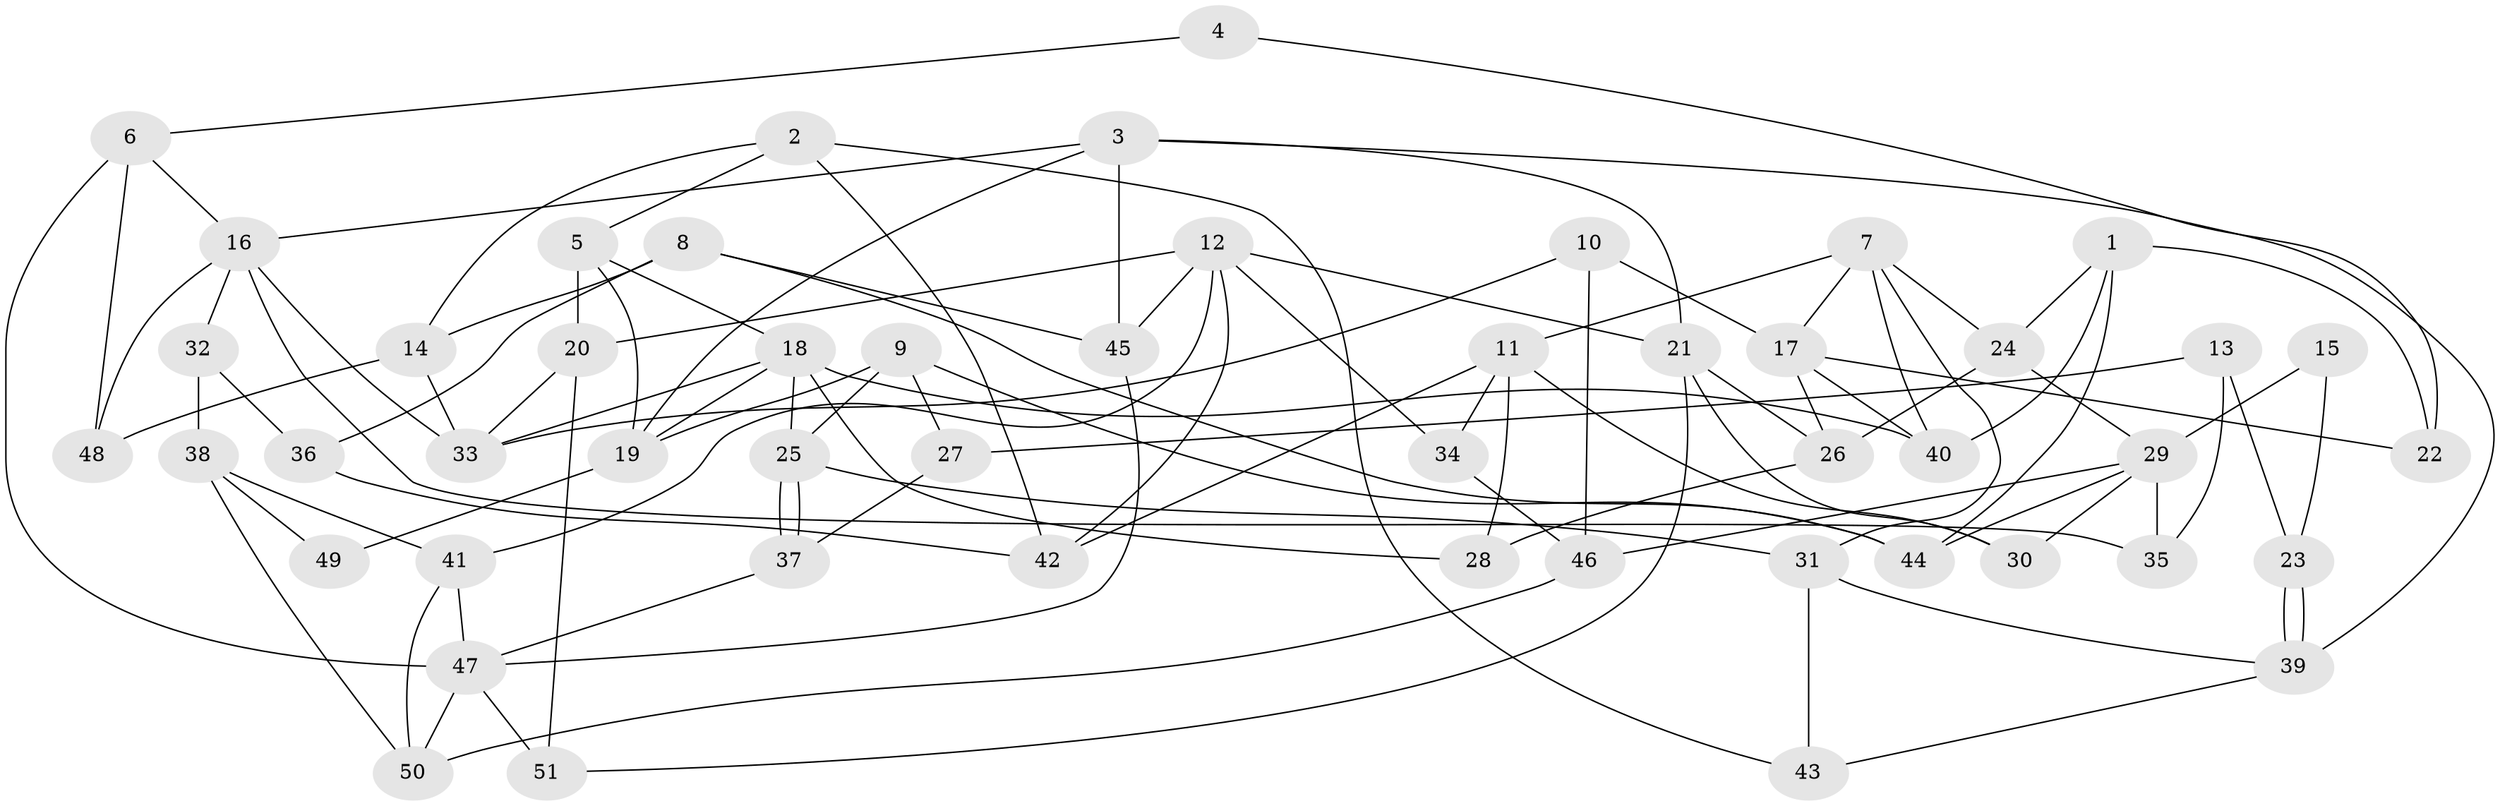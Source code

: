 // Generated by graph-tools (version 1.1) at 2025/51/03/09/25 04:51:50]
// undirected, 51 vertices, 102 edges
graph export_dot {
graph [start="1"]
  node [color=gray90,style=filled];
  1;
  2;
  3;
  4;
  5;
  6;
  7;
  8;
  9;
  10;
  11;
  12;
  13;
  14;
  15;
  16;
  17;
  18;
  19;
  20;
  21;
  22;
  23;
  24;
  25;
  26;
  27;
  28;
  29;
  30;
  31;
  32;
  33;
  34;
  35;
  36;
  37;
  38;
  39;
  40;
  41;
  42;
  43;
  44;
  45;
  46;
  47;
  48;
  49;
  50;
  51;
  1 -- 40;
  1 -- 44;
  1 -- 22;
  1 -- 24;
  2 -- 42;
  2 -- 43;
  2 -- 5;
  2 -- 14;
  3 -- 21;
  3 -- 19;
  3 -- 16;
  3 -- 39;
  3 -- 45;
  4 -- 22;
  4 -- 6;
  5 -- 20;
  5 -- 18;
  5 -- 19;
  6 -- 47;
  6 -- 16;
  6 -- 48;
  7 -- 31;
  7 -- 24;
  7 -- 11;
  7 -- 17;
  7 -- 40;
  8 -- 14;
  8 -- 44;
  8 -- 36;
  8 -- 45;
  9 -- 19;
  9 -- 25;
  9 -- 27;
  9 -- 44;
  10 -- 17;
  10 -- 46;
  10 -- 33;
  11 -- 28;
  11 -- 30;
  11 -- 34;
  11 -- 42;
  12 -- 34;
  12 -- 45;
  12 -- 20;
  12 -- 21;
  12 -- 41;
  12 -- 42;
  13 -- 35;
  13 -- 27;
  13 -- 23;
  14 -- 48;
  14 -- 33;
  15 -- 29;
  15 -- 23;
  16 -- 33;
  16 -- 32;
  16 -- 35;
  16 -- 48;
  17 -- 40;
  17 -- 22;
  17 -- 26;
  18 -- 33;
  18 -- 19;
  18 -- 25;
  18 -- 28;
  18 -- 40;
  19 -- 49;
  20 -- 33;
  20 -- 51;
  21 -- 51;
  21 -- 26;
  21 -- 30;
  23 -- 39;
  23 -- 39;
  24 -- 26;
  24 -- 29;
  25 -- 37;
  25 -- 37;
  25 -- 31;
  26 -- 28;
  27 -- 37;
  29 -- 30;
  29 -- 35;
  29 -- 44;
  29 -- 46;
  31 -- 39;
  31 -- 43;
  32 -- 36;
  32 -- 38;
  34 -- 46;
  36 -- 42;
  37 -- 47;
  38 -- 41;
  38 -- 49;
  38 -- 50;
  39 -- 43;
  41 -- 50;
  41 -- 47;
  45 -- 47;
  46 -- 50;
  47 -- 50;
  47 -- 51;
}
